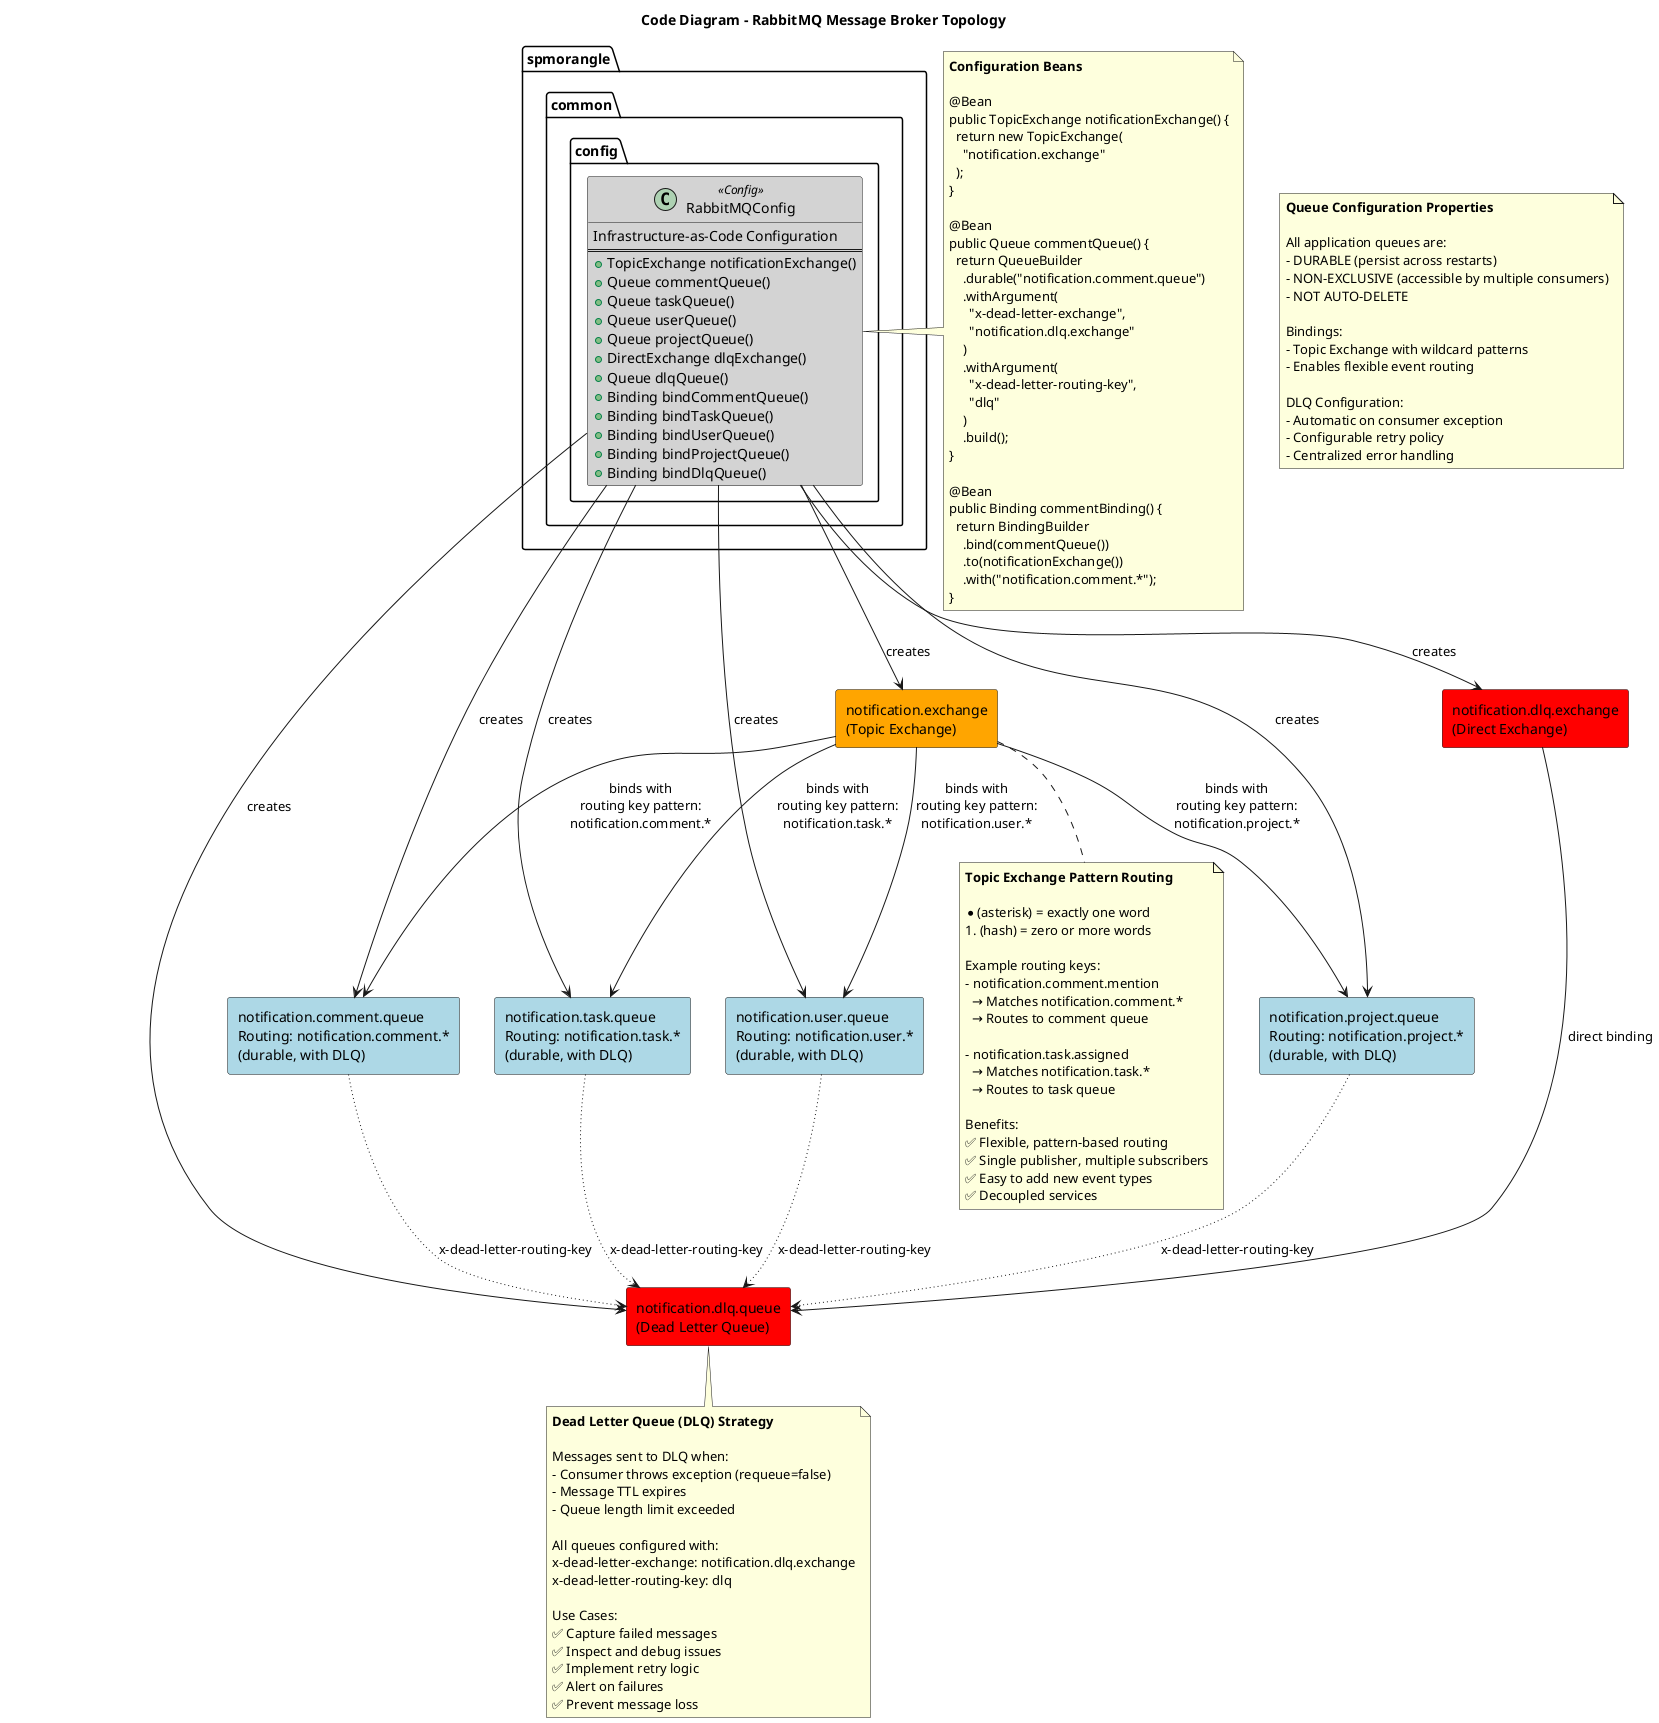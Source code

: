 @startuml rabbitmq-topology
allowmixing

title Code Diagram - RabbitMQ Message Broker Topology

skinparam class {
    BackgroundColor<<Config>> LightGray
}

package "spmorangle.common.config" {
    class RabbitMQConfig <<Config>> {
        Infrastructure-as-Code Configuration
        ==
        + TopicExchange notificationExchange()
        + Queue commentQueue()
        + Queue taskQueue()
        + Queue userQueue()
        + Queue projectQueue()
        + DirectExchange dlqExchange()
        + Queue dlqQueue()
        + Binding bindCommentQueue()
        + Binding bindTaskQueue()
        + Binding bindUserQueue()
        + Binding bindProjectQueue()
        + Binding bindDlqQueue()
    }
}

' Topology visualization
rectangle "notification.exchange\n(Topic Exchange)" as exchange #Orange

rectangle "notification.comment.queue\nRouting: notification.comment.*\n(durable, with DLQ)" as comment_queue #LightBlue
rectangle "notification.task.queue\nRouting: notification.task.*\n(durable, with DLQ)" as task_queue #LightBlue
rectangle "notification.user.queue\nRouting: notification.user.*\n(durable, with DLQ)" as user_queue #LightBlue
rectangle "notification.project.queue\nRouting: notification.project.*\n(durable, with DLQ)" as project_queue #LightBlue

rectangle "notification.dlq.exchange\n(Direct Exchange)" as dlq_exchange #Red
rectangle "notification.dlq.queue\n(Dead Letter Queue)" as dlq_queue #Red

' Configuration relationships
RabbitMQConfig --> exchange : creates
RabbitMQConfig --> comment_queue : creates
RabbitMQConfig --> task_queue : creates
RabbitMQConfig --> user_queue : creates
RabbitMQConfig --> project_queue : creates
RabbitMQConfig --> dlq_exchange : creates
RabbitMQConfig --> dlq_queue : creates

' Exchange routing
exchange --> comment_queue : binds with\nrouting key pattern:\nnotification.comment.*
exchange --> task_queue : binds with\nrouting key pattern:\nnotification.task.*
exchange --> user_queue : binds with\nrouting key pattern:\nnotification.user.*
exchange --> project_queue : binds with\nrouting key pattern:\nnotification.project.*

' DLQ configuration
comment_queue .[dotted].> dlq_queue : x-dead-letter-routing-key
task_queue .[dotted].> dlq_queue : x-dead-letter-routing-key
user_queue .[dotted].> dlq_queue : x-dead-letter-routing-key
project_queue .[dotted].> dlq_queue : x-dead-letter-routing-key

dlq_exchange --> dlq_queue : direct binding

note right of RabbitMQConfig
  **Configuration Beans**
  
  @Bean
  public TopicExchange notificationExchange() {
    return new TopicExchange(
      "notification.exchange"
    );
  }
  
  @Bean
  public Queue commentQueue() {
    return QueueBuilder
      .durable("notification.comment.queue")
      .withArgument(
        "x-dead-letter-exchange",
        "notification.dlq.exchange"
      )
      .withArgument(
        "x-dead-letter-routing-key",
        "dlq"
      )
      .build();
  }
  
  @Bean
  public Binding commentBinding() {
    return BindingBuilder
      .bind(commentQueue())
      .to(notificationExchange())
      .with("notification.comment.*");
  }
end note

note bottom of exchange
  **Topic Exchange Pattern Routing**
  
  * (asterisk) = exactly one word
  # (hash) = zero or more words
  
  Example routing keys:
  - notification.comment.mention
    → Matches notification.comment.*
    → Routes to comment queue
  
  - notification.task.assigned
    → Matches notification.task.*
    → Routes to task queue
  
  Benefits:
  ✅ Flexible, pattern-based routing
  ✅ Single publisher, multiple subscribers
  ✅ Easy to add new event types
  ✅ Decoupled services
end note

note bottom of dlq_queue
  **Dead Letter Queue (DLQ) Strategy**
  
  Messages sent to DLQ when:
  - Consumer throws exception (requeue=false)
  - Message TTL expires
  - Queue length limit exceeded
  
  All queues configured with:
  x-dead-letter-exchange: notification.dlq.exchange
  x-dead-letter-routing-key: dlq
  
  Use Cases:
  ✅ Capture failed messages
  ✅ Inspect and debug issues
  ✅ Implement retry logic
  ✅ Alert on failures
  ✅ Prevent message loss
end note

note as properties
  **Queue Configuration Properties**
  
  All application queues are:
  - DURABLE (persist across restarts)
  - NON-EXCLUSIVE (accessible by multiple consumers)
  - NOT AUTO-DELETE
  
  Bindings:
  - Topic Exchange with wildcard patterns
  - Enables flexible event routing
  
  DLQ Configuration:
  - Automatic on consumer exception
  - Configurable retry policy
  - Centralized error handling
end note

@enduml
